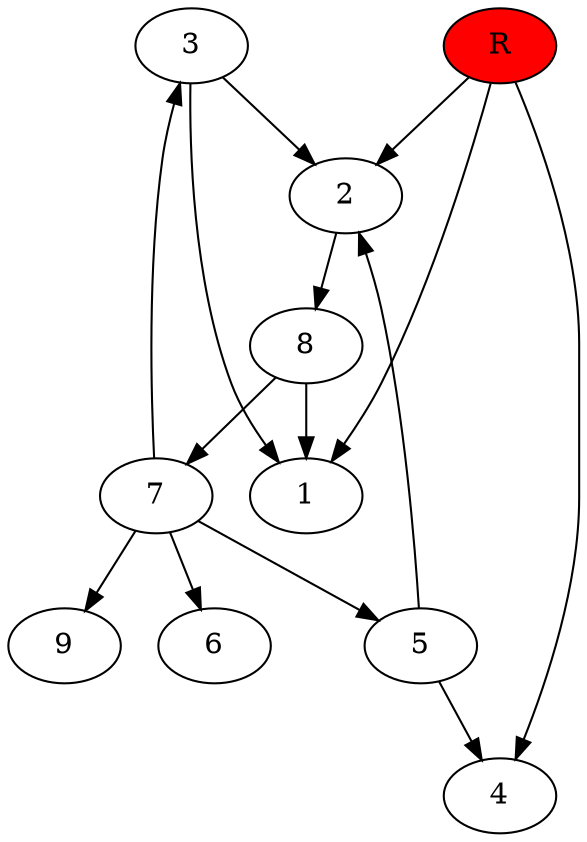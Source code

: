 digraph prb56727 {
	1
	2
	3
	4
	5
	6
	7
	8
	R [fillcolor="#ff0000" style=filled]
	2 -> 8
	3 -> 1
	3 -> 2
	5 -> 2
	5 -> 4
	7 -> 3
	7 -> 5
	7 -> 6
	7 -> 9
	8 -> 1
	8 -> 7
	R -> 1
	R -> 2
	R -> 4
}
